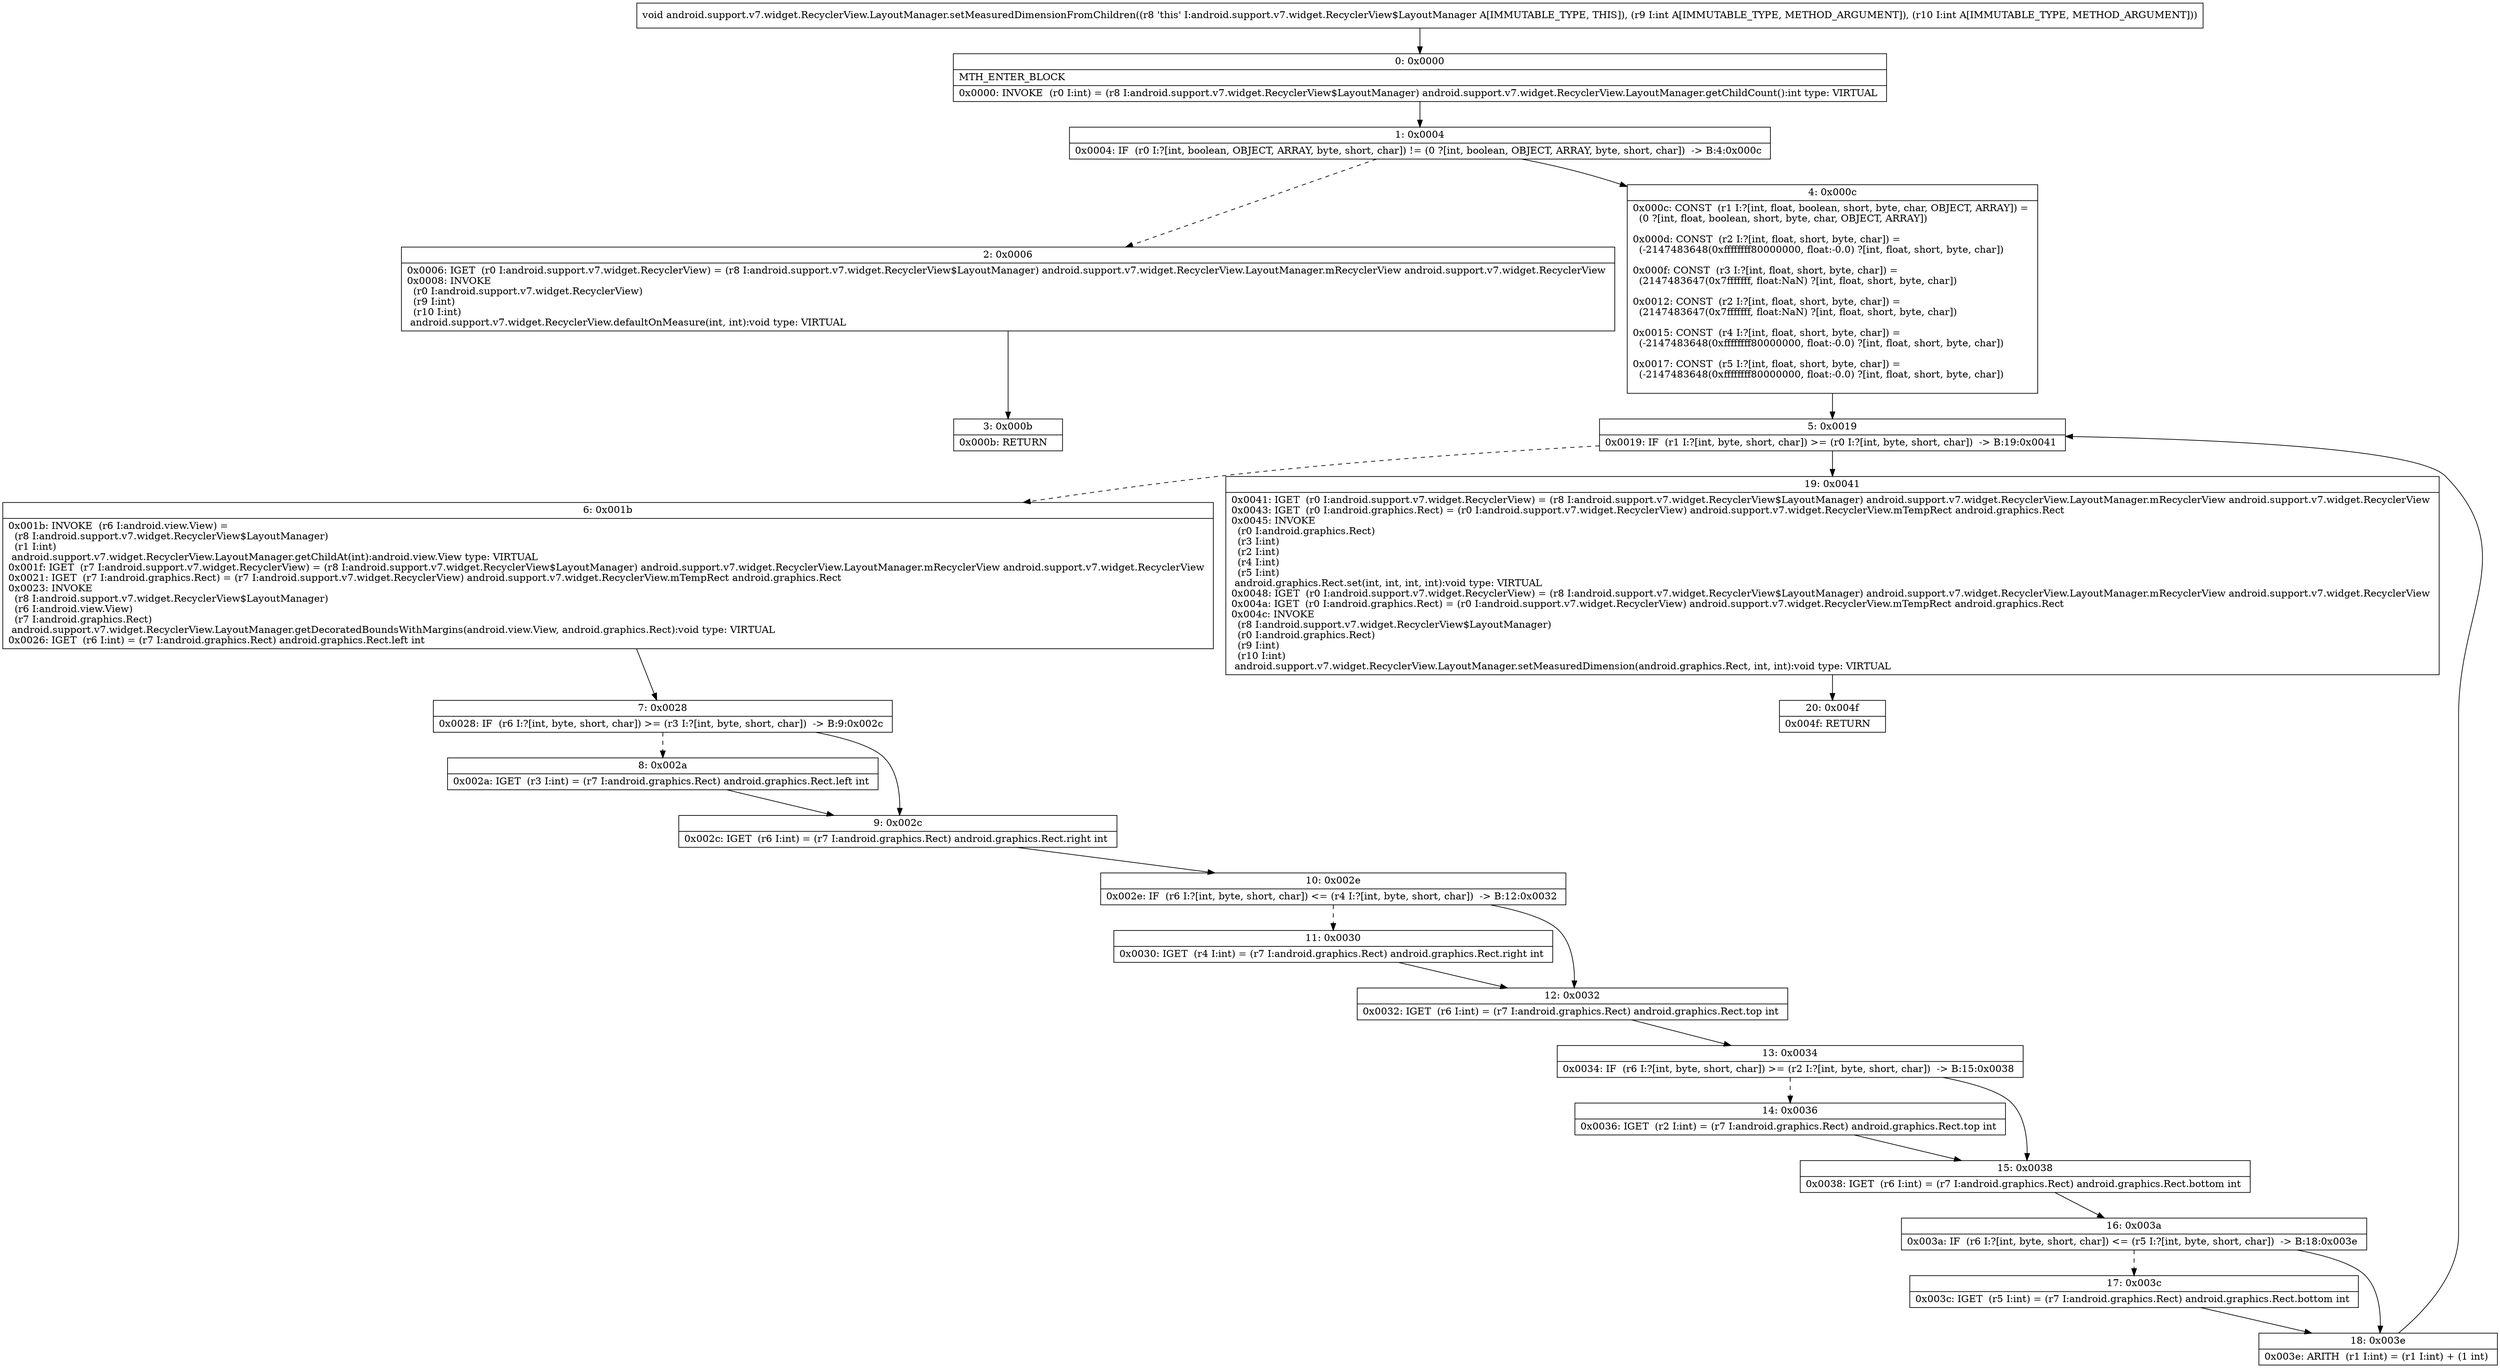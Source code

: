 digraph "CFG forandroid.support.v7.widget.RecyclerView.LayoutManager.setMeasuredDimensionFromChildren(II)V" {
Node_0 [shape=record,label="{0\:\ 0x0000|MTH_ENTER_BLOCK\l|0x0000: INVOKE  (r0 I:int) = (r8 I:android.support.v7.widget.RecyclerView$LayoutManager) android.support.v7.widget.RecyclerView.LayoutManager.getChildCount():int type: VIRTUAL \l}"];
Node_1 [shape=record,label="{1\:\ 0x0004|0x0004: IF  (r0 I:?[int, boolean, OBJECT, ARRAY, byte, short, char]) != (0 ?[int, boolean, OBJECT, ARRAY, byte, short, char])  \-\> B:4:0x000c \l}"];
Node_2 [shape=record,label="{2\:\ 0x0006|0x0006: IGET  (r0 I:android.support.v7.widget.RecyclerView) = (r8 I:android.support.v7.widget.RecyclerView$LayoutManager) android.support.v7.widget.RecyclerView.LayoutManager.mRecyclerView android.support.v7.widget.RecyclerView \l0x0008: INVOKE  \l  (r0 I:android.support.v7.widget.RecyclerView)\l  (r9 I:int)\l  (r10 I:int)\l android.support.v7.widget.RecyclerView.defaultOnMeasure(int, int):void type: VIRTUAL \l}"];
Node_3 [shape=record,label="{3\:\ 0x000b|0x000b: RETURN   \l}"];
Node_4 [shape=record,label="{4\:\ 0x000c|0x000c: CONST  (r1 I:?[int, float, boolean, short, byte, char, OBJECT, ARRAY]) = \l  (0 ?[int, float, boolean, short, byte, char, OBJECT, ARRAY])\l \l0x000d: CONST  (r2 I:?[int, float, short, byte, char]) = \l  (\-2147483648(0xffffffff80000000, float:\-0.0) ?[int, float, short, byte, char])\l \l0x000f: CONST  (r3 I:?[int, float, short, byte, char]) = \l  (2147483647(0x7fffffff, float:NaN) ?[int, float, short, byte, char])\l \l0x0012: CONST  (r2 I:?[int, float, short, byte, char]) = \l  (2147483647(0x7fffffff, float:NaN) ?[int, float, short, byte, char])\l \l0x0015: CONST  (r4 I:?[int, float, short, byte, char]) = \l  (\-2147483648(0xffffffff80000000, float:\-0.0) ?[int, float, short, byte, char])\l \l0x0017: CONST  (r5 I:?[int, float, short, byte, char]) = \l  (\-2147483648(0xffffffff80000000, float:\-0.0) ?[int, float, short, byte, char])\l \l}"];
Node_5 [shape=record,label="{5\:\ 0x0019|0x0019: IF  (r1 I:?[int, byte, short, char]) \>= (r0 I:?[int, byte, short, char])  \-\> B:19:0x0041 \l}"];
Node_6 [shape=record,label="{6\:\ 0x001b|0x001b: INVOKE  (r6 I:android.view.View) = \l  (r8 I:android.support.v7.widget.RecyclerView$LayoutManager)\l  (r1 I:int)\l android.support.v7.widget.RecyclerView.LayoutManager.getChildAt(int):android.view.View type: VIRTUAL \l0x001f: IGET  (r7 I:android.support.v7.widget.RecyclerView) = (r8 I:android.support.v7.widget.RecyclerView$LayoutManager) android.support.v7.widget.RecyclerView.LayoutManager.mRecyclerView android.support.v7.widget.RecyclerView \l0x0021: IGET  (r7 I:android.graphics.Rect) = (r7 I:android.support.v7.widget.RecyclerView) android.support.v7.widget.RecyclerView.mTempRect android.graphics.Rect \l0x0023: INVOKE  \l  (r8 I:android.support.v7.widget.RecyclerView$LayoutManager)\l  (r6 I:android.view.View)\l  (r7 I:android.graphics.Rect)\l android.support.v7.widget.RecyclerView.LayoutManager.getDecoratedBoundsWithMargins(android.view.View, android.graphics.Rect):void type: VIRTUAL \l0x0026: IGET  (r6 I:int) = (r7 I:android.graphics.Rect) android.graphics.Rect.left int \l}"];
Node_7 [shape=record,label="{7\:\ 0x0028|0x0028: IF  (r6 I:?[int, byte, short, char]) \>= (r3 I:?[int, byte, short, char])  \-\> B:9:0x002c \l}"];
Node_8 [shape=record,label="{8\:\ 0x002a|0x002a: IGET  (r3 I:int) = (r7 I:android.graphics.Rect) android.graphics.Rect.left int \l}"];
Node_9 [shape=record,label="{9\:\ 0x002c|0x002c: IGET  (r6 I:int) = (r7 I:android.graphics.Rect) android.graphics.Rect.right int \l}"];
Node_10 [shape=record,label="{10\:\ 0x002e|0x002e: IF  (r6 I:?[int, byte, short, char]) \<= (r4 I:?[int, byte, short, char])  \-\> B:12:0x0032 \l}"];
Node_11 [shape=record,label="{11\:\ 0x0030|0x0030: IGET  (r4 I:int) = (r7 I:android.graphics.Rect) android.graphics.Rect.right int \l}"];
Node_12 [shape=record,label="{12\:\ 0x0032|0x0032: IGET  (r6 I:int) = (r7 I:android.graphics.Rect) android.graphics.Rect.top int \l}"];
Node_13 [shape=record,label="{13\:\ 0x0034|0x0034: IF  (r6 I:?[int, byte, short, char]) \>= (r2 I:?[int, byte, short, char])  \-\> B:15:0x0038 \l}"];
Node_14 [shape=record,label="{14\:\ 0x0036|0x0036: IGET  (r2 I:int) = (r7 I:android.graphics.Rect) android.graphics.Rect.top int \l}"];
Node_15 [shape=record,label="{15\:\ 0x0038|0x0038: IGET  (r6 I:int) = (r7 I:android.graphics.Rect) android.graphics.Rect.bottom int \l}"];
Node_16 [shape=record,label="{16\:\ 0x003a|0x003a: IF  (r6 I:?[int, byte, short, char]) \<= (r5 I:?[int, byte, short, char])  \-\> B:18:0x003e \l}"];
Node_17 [shape=record,label="{17\:\ 0x003c|0x003c: IGET  (r5 I:int) = (r7 I:android.graphics.Rect) android.graphics.Rect.bottom int \l}"];
Node_18 [shape=record,label="{18\:\ 0x003e|0x003e: ARITH  (r1 I:int) = (r1 I:int) + (1 int) \l}"];
Node_19 [shape=record,label="{19\:\ 0x0041|0x0041: IGET  (r0 I:android.support.v7.widget.RecyclerView) = (r8 I:android.support.v7.widget.RecyclerView$LayoutManager) android.support.v7.widget.RecyclerView.LayoutManager.mRecyclerView android.support.v7.widget.RecyclerView \l0x0043: IGET  (r0 I:android.graphics.Rect) = (r0 I:android.support.v7.widget.RecyclerView) android.support.v7.widget.RecyclerView.mTempRect android.graphics.Rect \l0x0045: INVOKE  \l  (r0 I:android.graphics.Rect)\l  (r3 I:int)\l  (r2 I:int)\l  (r4 I:int)\l  (r5 I:int)\l android.graphics.Rect.set(int, int, int, int):void type: VIRTUAL \l0x0048: IGET  (r0 I:android.support.v7.widget.RecyclerView) = (r8 I:android.support.v7.widget.RecyclerView$LayoutManager) android.support.v7.widget.RecyclerView.LayoutManager.mRecyclerView android.support.v7.widget.RecyclerView \l0x004a: IGET  (r0 I:android.graphics.Rect) = (r0 I:android.support.v7.widget.RecyclerView) android.support.v7.widget.RecyclerView.mTempRect android.graphics.Rect \l0x004c: INVOKE  \l  (r8 I:android.support.v7.widget.RecyclerView$LayoutManager)\l  (r0 I:android.graphics.Rect)\l  (r9 I:int)\l  (r10 I:int)\l android.support.v7.widget.RecyclerView.LayoutManager.setMeasuredDimension(android.graphics.Rect, int, int):void type: VIRTUAL \l}"];
Node_20 [shape=record,label="{20\:\ 0x004f|0x004f: RETURN   \l}"];
MethodNode[shape=record,label="{void android.support.v7.widget.RecyclerView.LayoutManager.setMeasuredDimensionFromChildren((r8 'this' I:android.support.v7.widget.RecyclerView$LayoutManager A[IMMUTABLE_TYPE, THIS]), (r9 I:int A[IMMUTABLE_TYPE, METHOD_ARGUMENT]), (r10 I:int A[IMMUTABLE_TYPE, METHOD_ARGUMENT])) }"];
MethodNode -> Node_0;
Node_0 -> Node_1;
Node_1 -> Node_2[style=dashed];
Node_1 -> Node_4;
Node_2 -> Node_3;
Node_4 -> Node_5;
Node_5 -> Node_6[style=dashed];
Node_5 -> Node_19;
Node_6 -> Node_7;
Node_7 -> Node_8[style=dashed];
Node_7 -> Node_9;
Node_8 -> Node_9;
Node_9 -> Node_10;
Node_10 -> Node_11[style=dashed];
Node_10 -> Node_12;
Node_11 -> Node_12;
Node_12 -> Node_13;
Node_13 -> Node_14[style=dashed];
Node_13 -> Node_15;
Node_14 -> Node_15;
Node_15 -> Node_16;
Node_16 -> Node_17[style=dashed];
Node_16 -> Node_18;
Node_17 -> Node_18;
Node_18 -> Node_5;
Node_19 -> Node_20;
}

